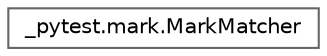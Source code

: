 digraph "Graphical Class Hierarchy"
{
 // LATEX_PDF_SIZE
  bgcolor="transparent";
  edge [fontname=Helvetica,fontsize=10,labelfontname=Helvetica,labelfontsize=10];
  node [fontname=Helvetica,fontsize=10,shape=box,height=0.2,width=0.4];
  rankdir="LR";
  Node0 [id="Node000000",label="_pytest.mark.MarkMatcher",height=0.2,width=0.4,color="grey40", fillcolor="white", style="filled",URL="$class__pytest_1_1mark_1_1_mark_matcher.html",tooltip=" "];
}
